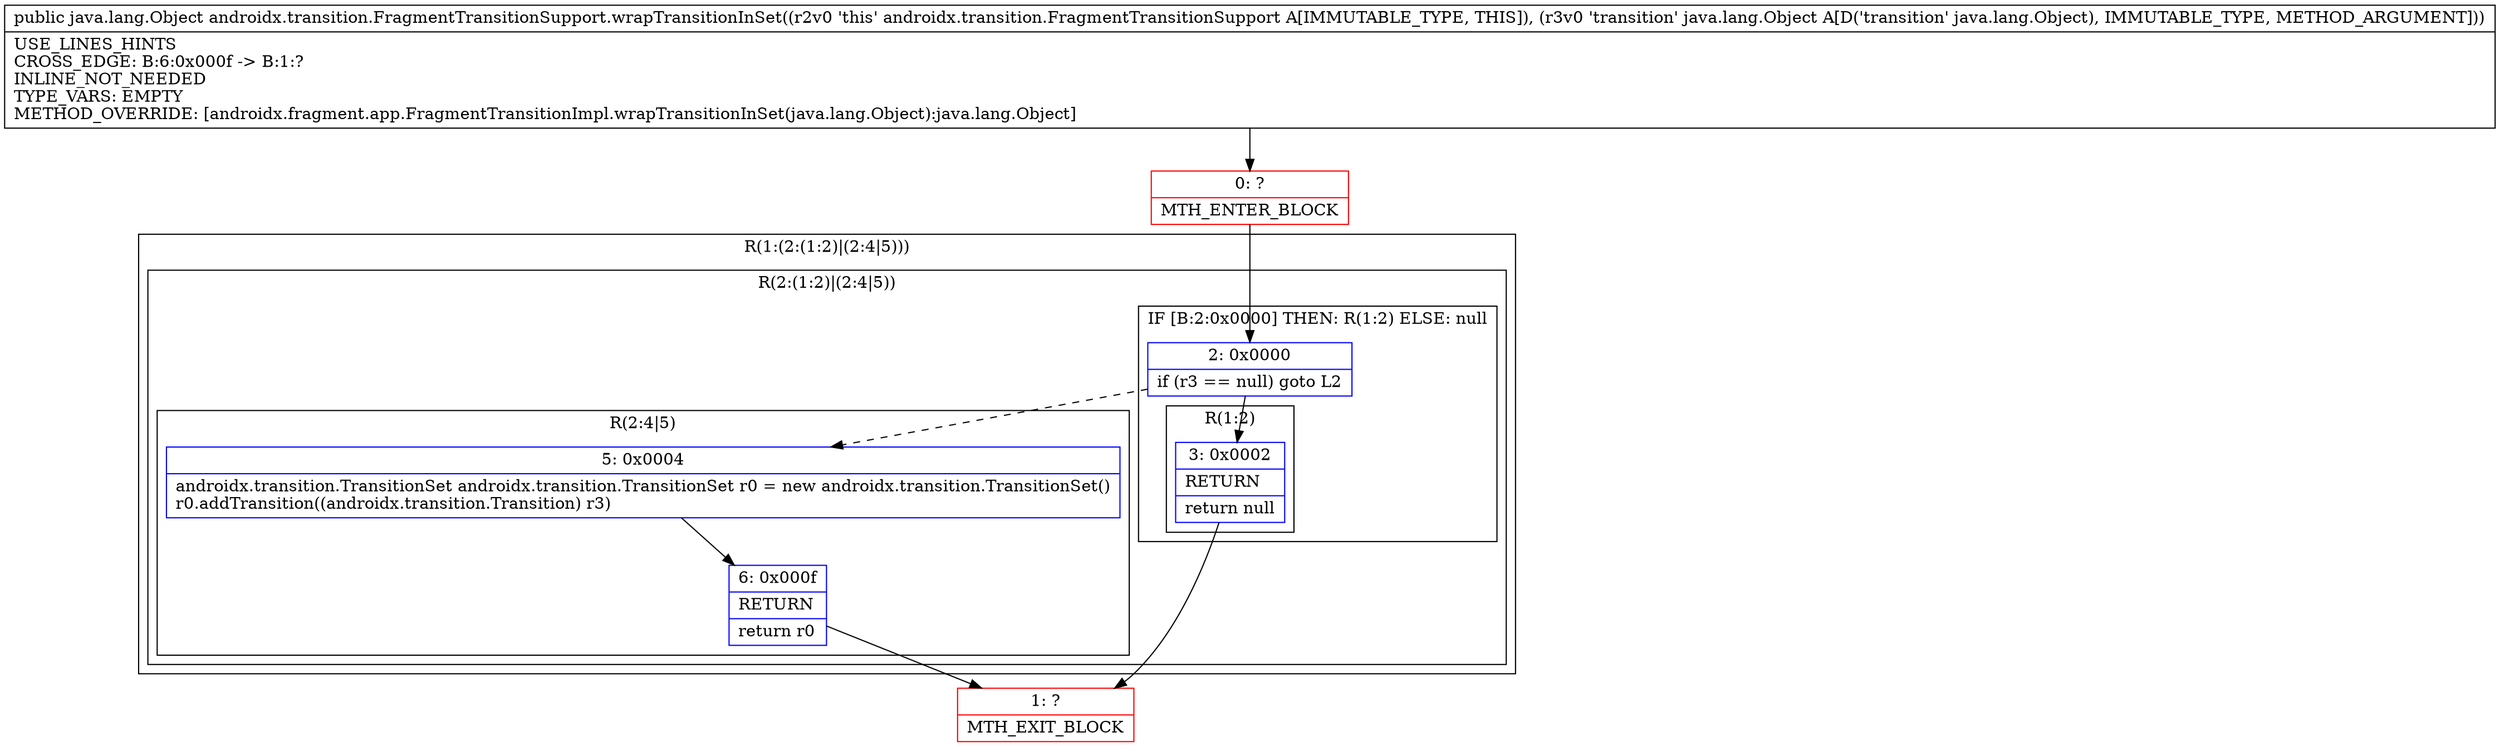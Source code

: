 digraph "CFG forandroidx.transition.FragmentTransitionSupport.wrapTransitionInSet(Ljava\/lang\/Object;)Ljava\/lang\/Object;" {
subgraph cluster_Region_1701135099 {
label = "R(1:(2:(1:2)|(2:4|5)))";
node [shape=record,color=blue];
subgraph cluster_Region_1390138537 {
label = "R(2:(1:2)|(2:4|5))";
node [shape=record,color=blue];
subgraph cluster_IfRegion_274585738 {
label = "IF [B:2:0x0000] THEN: R(1:2) ELSE: null";
node [shape=record,color=blue];
Node_2 [shape=record,label="{2\:\ 0x0000|if (r3 == null) goto L2\l}"];
subgraph cluster_Region_1055614546 {
label = "R(1:2)";
node [shape=record,color=blue];
Node_3 [shape=record,label="{3\:\ 0x0002|RETURN\l|return null\l}"];
}
}
subgraph cluster_Region_1613763970 {
label = "R(2:4|5)";
node [shape=record,color=blue];
Node_5 [shape=record,label="{5\:\ 0x0004|androidx.transition.TransitionSet androidx.transition.TransitionSet r0 = new androidx.transition.TransitionSet()\lr0.addTransition((androidx.transition.Transition) r3)\l}"];
Node_6 [shape=record,label="{6\:\ 0x000f|RETURN\l|return r0\l}"];
}
}
}
Node_0 [shape=record,color=red,label="{0\:\ ?|MTH_ENTER_BLOCK\l}"];
Node_1 [shape=record,color=red,label="{1\:\ ?|MTH_EXIT_BLOCK\l}"];
MethodNode[shape=record,label="{public java.lang.Object androidx.transition.FragmentTransitionSupport.wrapTransitionInSet((r2v0 'this' androidx.transition.FragmentTransitionSupport A[IMMUTABLE_TYPE, THIS]), (r3v0 'transition' java.lang.Object A[D('transition' java.lang.Object), IMMUTABLE_TYPE, METHOD_ARGUMENT]))  | USE_LINES_HINTS\lCROSS_EDGE: B:6:0x000f \-\> B:1:?\lINLINE_NOT_NEEDED\lTYPE_VARS: EMPTY\lMETHOD_OVERRIDE: [androidx.fragment.app.FragmentTransitionImpl.wrapTransitionInSet(java.lang.Object):java.lang.Object]\l}"];
MethodNode -> Node_0;Node_2 -> Node_3;
Node_2 -> Node_5[style=dashed];
Node_3 -> Node_1;
Node_5 -> Node_6;
Node_6 -> Node_1;
Node_0 -> Node_2;
}

